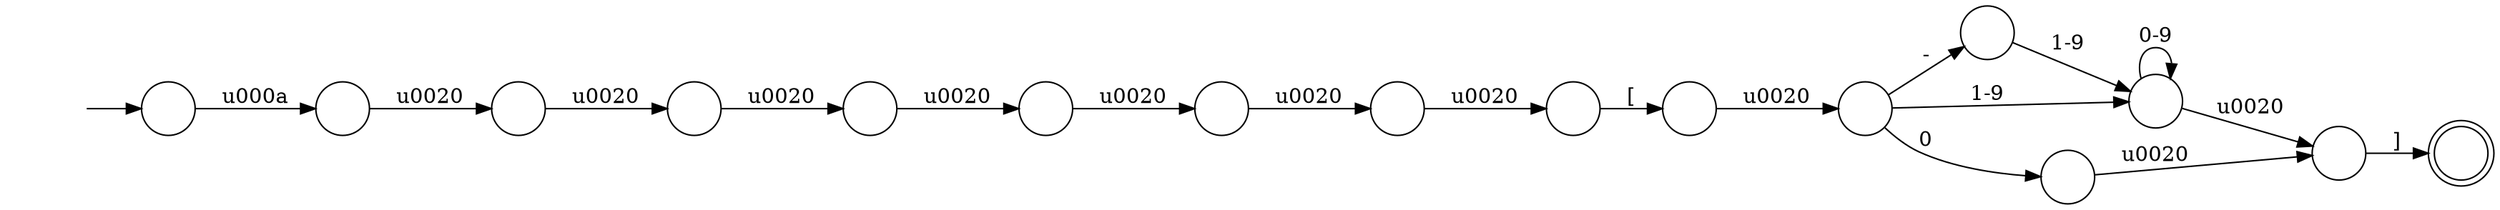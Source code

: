 digraph Automaton {
  rankdir = LR;
  0 [shape=circle,label=""];
  0 -> 14 [label="\u0020"]
  1 [shape=circle,label=""];
  1 -> 5 [label="\u0020"]
  2 [shape=circle,label=""];
  2 -> 11 [label="\u0020"]
  3 [shape=circle,label=""];
  3 -> 0 [label="\u0020"]
  4 [shape=circle,label=""];
  4 -> 4 [label="0-9"]
  4 -> 13 [label="\u0020"]
  5 [shape=circle,label=""];
  5 -> 9 [label="["]
  6 [shape=doublecircle,label=""];
  7 [shape=circle,label=""];
  initial [shape=plaintext,label=""];
  initial -> 7
  7 -> 3 [label="\u000a"]
  8 [shape=circle,label=""];
  8 -> 2 [label="\u0020"]
  9 [shape=circle,label=""];
  9 -> 15 [label="\u0020"]
  10 [shape=circle,label=""];
  10 -> 13 [label="\u0020"]
  11 [shape=circle,label=""];
  11 -> 1 [label="\u0020"]
  12 [shape=circle,label=""];
  12 -> 4 [label="1-9"]
  13 [shape=circle,label=""];
  13 -> 6 [label="]"]
  14 [shape=circle,label=""];
  14 -> 8 [label="\u0020"]
  15 [shape=circle,label=""];
  15 -> 12 [label="-"]
  15 -> 10 [label="0"]
  15 -> 4 [label="1-9"]
}

